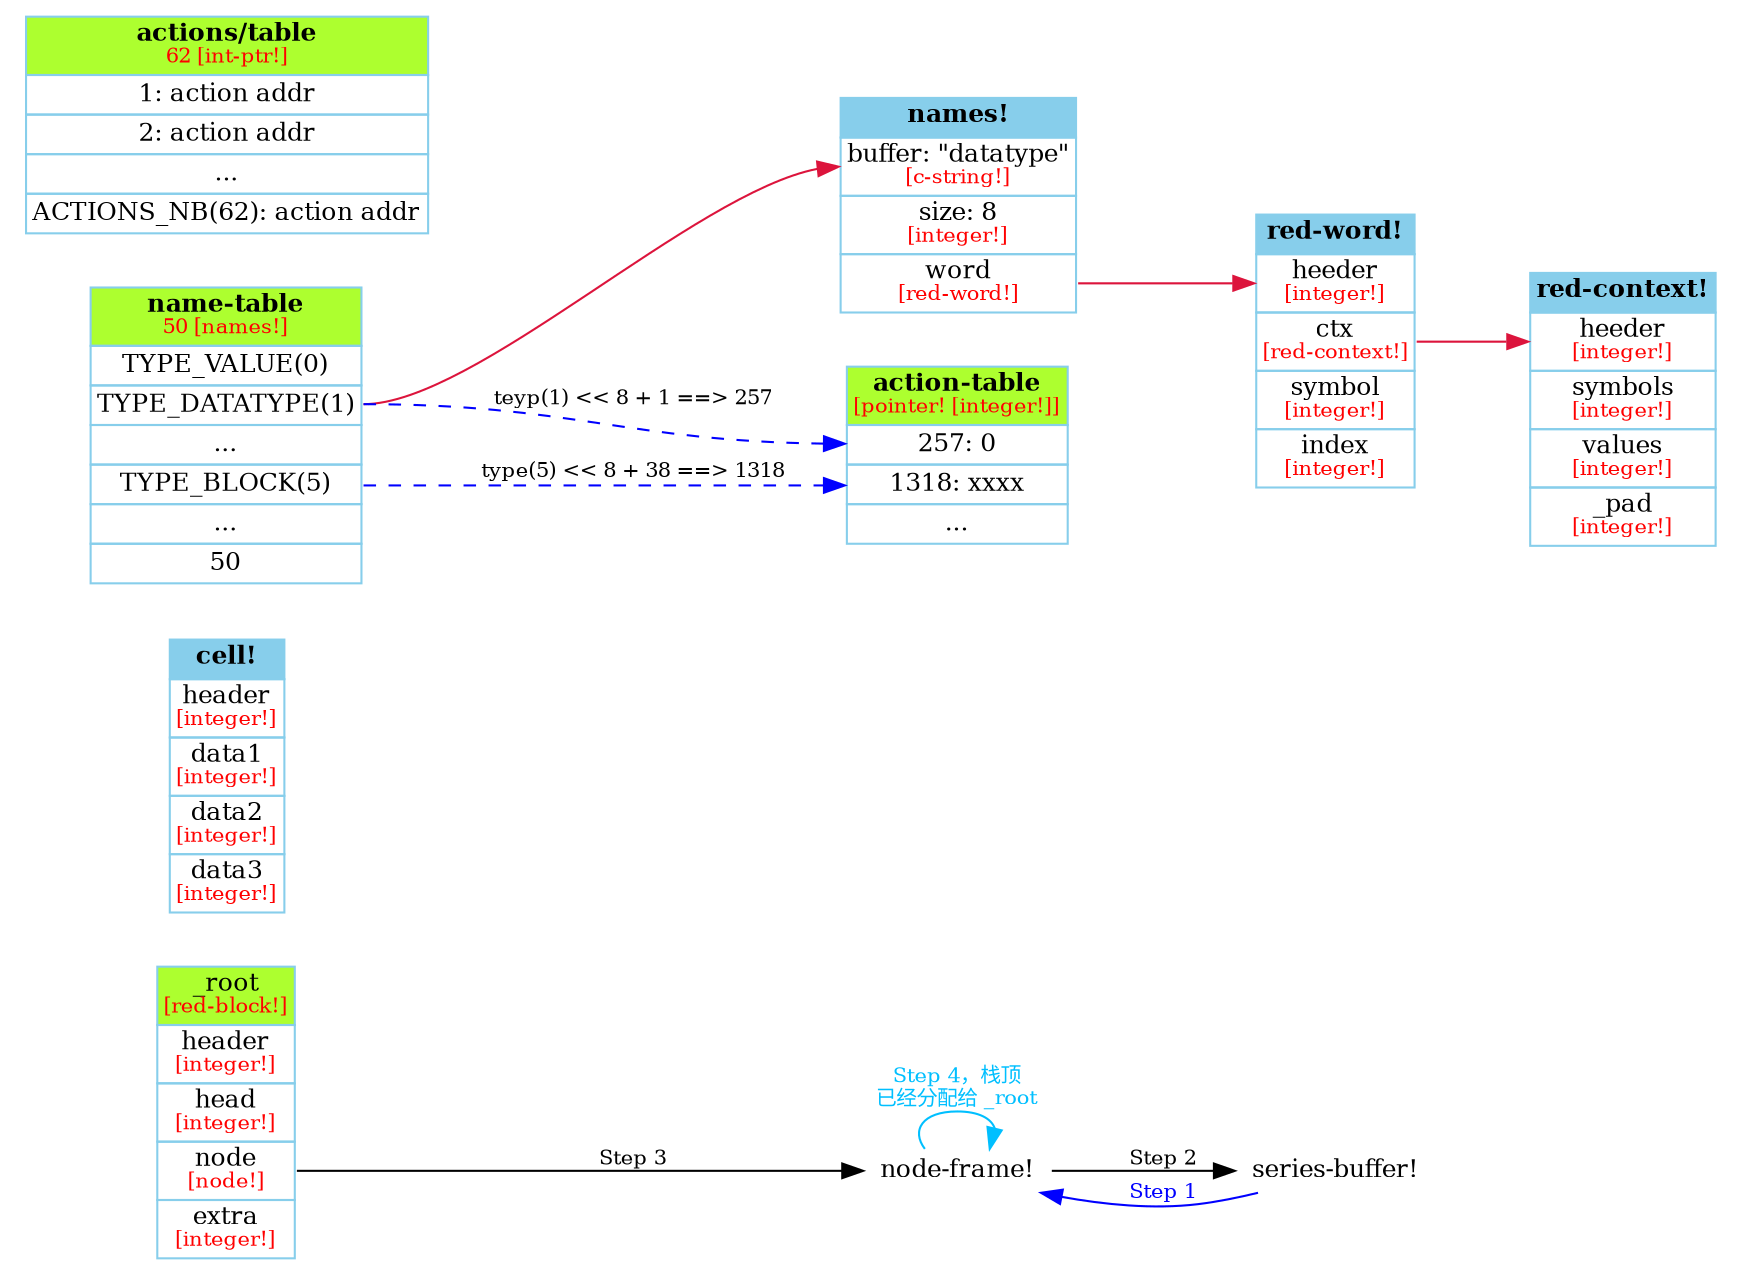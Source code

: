 digraph g {    
    fontname = "Verdana";
    fontsize = 10;
    rankdir = LR; 

    node [shape="record", width=.1, height=.1];
    node [fontsize=12, color="skyblue", shape="record"];  
    edge [fontsize=10, color="crimson", style="solid"];
    node [shape="plaintext"];

    _root [
        label = <
            <table border="0" cellborder="1" cellspacing="0" align="left" TOOLTIP="_root">
                <tr><td BGCOLOR="greenyellow">_root<br ALIGN="CENTER"/><font point-size="10" color="red">[red-block!]</font></td></tr>
                <tr><td port="f1">header<br ALIGN="CENTER"/><font point-size="10" color="red">[integer!]</font></td></tr>
                <tr><td port="f2">head<br ALIGN="CENTER"/><font point-size="10" color="red">[integer!]</font></td></tr>
                <tr><td port="f3">node<br ALIGN="CENTER"/><font point-size="10" color="red">[node!]</font></td></tr>
                <tr><td port="f4">extra<br ALIGN="CENTER"/><font point-size="10" color="red">[integer!]</font></td></tr>
            </table>
        >
    ];
    "series-buffer!":f2:w -> "node-frame!":n4:e [color=blue, fontcolor=blue, label="Step 1"];
    "node-frame!":n4:e -> "series-buffer!":f1:e [color=black, label="Step 2"];
    _root:f3:e -> "node-frame!":n4:w [color=black, label="Step 3"];
    "node-frame!":f5:w -> "node-frame!":p2:w [color=deepskyblue, fontcolor=deepskyblue, label="Step 4，栈顶\n已经分配给 _root"];

    "cell!" [
        label = <
            <table border="0" cellborder="1" cellspacing="0" align="left">
                <tr><td BGCOLOR="skyblue"><b>cell!</b></td></tr>
                <tr><td port="f1">header<br ALIGN="CENTER"/><font point-size="10" color="red">[integer!]</font></td></tr>
                <tr><td port="f2">data1<br ALIGN="CENTER"/><font point-size="10" color="red">[integer!]</font></td></tr>
                <tr><td port="f3">data2<br ALIGN="CENTER"/><font point-size="10" color="red">[integer!]</font></td></tr>
                <tr><td port="f4">data3<br ALIGN="CENTER"/><font point-size="10" color="red">[integer!]</font></td></tr>
            </table>
        >
    ];


    #----------- name-table 
    "name-table" [
        label = <
            <table border="0" cellborder="1" cellspacing="0" align="left">
                <tr><td BGCOLOR="greenyellow"><b>name-table</b><br align="center"/><font point-size="10" color="red">50 [names!]</font></td></tr>
                <tr><td port="f1"><font point-size="12">TYPE_VALUE(0)</font></td></tr>
                <tr><td port="f2"><font point-size="12">TYPE_DATATYPE(1)</font></td></tr>
                <tr><td port="f3">...</td></tr>
                <tr><td port="f4"><font point-size="12">TYPE_BLOCK(5)</font></td></tr>
                <tr><td port="f7">...</td></tr>
                <tr><td port="f8"><font point-size="12">50</font></td></tr>
            </table>
        >
    ];

    "names!" [
        label = <
            <table border="0" cellborder="1" cellspacing="0" align="left">
                <tr><td port="f0" BGCOLOR="skyblue"><b>names!</b></td></tr>
                <tr><td port="f1">buffer: "datatype"<br ALIGN="CENTER"/><font point-size="10" color="red">[c-string!]</font></td></tr>
                <tr><td port="f2">size: 8<br ALIGN="CENTER"/><font point-size="10" color="red">[integer!]</font></td></tr>
                <tr><td port="f3">word<br ALIGN="CENTER"/><font point-size="10" color="red">[red-word!]</font></td></tr>
            </table>
        >
    ];

    "red-word!" [
        label = <
            <table border="0" cellborder="1" cellspacing="0" align="left">
                <tr><td port="f0" BGCOLOR="skyblue"><b>red-word!</b></td></tr>
                <tr><td port="f1">heeder<br ALIGN="CENTER"/><font point-size="10" color="red">[integer!]</font></td></tr>
                <tr><td port="f2">ctx<br ALIGN="CENTER"/><font point-size="10" color="red">[red-context!]</font></td></tr>
                <tr><td port="f3">symbol<br ALIGN="CENTER"/><font point-size="10" color="red">[integer!]</font></td></tr>
                <tr><td port="f3">index<br ALIGN="CENTER"/><font point-size="10" color="red">[integer!]</font></td></tr>
            </table>
        >
    ];

    "red-context!" [
        label = <
            <table border="0" cellborder="1" cellspacing="0" align="left">
                <tr><td port="f0" BGCOLOR="skyblue"><b>red-context!</b></td></tr>
                <tr><td port="f1">heeder<br ALIGN="CENTER"/><font point-size="10" color="red">[integer!]</font></td></tr>
                <tr><td port="f2">symbols<br ALIGN="CENTER"/><font point-size="10" color="red">[integer!]</font></td></tr>
                <tr><td port="f3">values<br ALIGN="CENTER"/><font point-size="10" color="red">[integer!]</font></td></tr>
                <tr><td port="f3">_pad<br ALIGN="CENTER"/><font point-size="10" color="red">[integer!]</font></td></tr>
            </table>
        >
    ];

    "name-table":f2 -> "names!":f1;
    "names!":f3 -> "red-word!":f1;
    "red-word!":f2 -> "red-context!":f1;

   
    "action-table" [
        label = <
            <table border="0" cellborder="1" cellspacing="0" align="left">
                <tr><td port="f0" BGCOLOR="greenyellow"><b>action-table</b><br align="center"/><font point-size="10" color="red">[pointer! [integer!]]</font></td></tr>
                <tr><td port="f1">257: 0</td></tr>
                <tr><td port="f2">1318: xxxx</td></tr>
                <tr><td port="f3">...</td></tr>                
            </table>
        >
    ];

    "name-table":f2 -> "action-table":f1 [color=Blue, style=dashed, label="teyp(1) << 8 + 1 ==> 257"];
    "name-table":f4 -> "action-table":f2 [color=Blue, style=dashed, label="type(5) << 8 + 38 ==> 1318"];


    #----------- actions/table
    "actions/table" [
        label = <
            <table border="0" cellborder="1" cellspacing="0" align="left">
                <tr><td port="f0" BGCOLOR="greenyellow"><b>actions/table</b><br align="center"/><font point-size="10" color="red">62 [int-ptr!]</font></td></tr>
                <tr><td port="f1">1: action addr</td></tr>
                <tr><td port="f2">2: action addr</td></tr>
                <tr><td port="f3">...</td></tr>
                <tr><td port="f4">ACTIONS_NB(62): action addr</td></tr>
            </table>
        >
    ];
}
